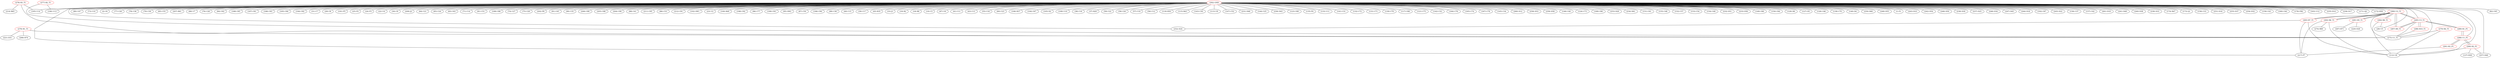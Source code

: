 graph {
	276 [label="(276) R1_T1" color=red]
	221 [label="(221) D31"]
	268 [label="(268) R74"]
	275 [label="(275) U1_T1"]
	277 [label="(277) R2_T1" color=red]
	190 [label="(190) U13"]
	275 [label="(275) U1_T1"]
	278 [label="(278) R3_T1" color=red]
	195 [label="(195) U14"]
	214 [label="(214) R65"]
	275 [label="(275) U1_T1"]
	279 [label="(279) R4_T1" color=red]
	112 [label="(112) U8"]
	275 [label="(275) U1_T1"]
	280 [label="(280) U2_T1" color=red]
	283 [label="(283) R7_T1"]
	284 [label="(284) R8_T1"]
	281 [label="(281) R5_T1"]
	282 [label="(282) R6_T1"]
	285 [label="(285) U3_T1"]
	275 [label="(275) U1_T1"]
	287 [label="(287) R9_T1"]
	281 [label="(281) R5_T1" color=red]
	267 [label="(267) R71"]
	220 [label="(220) D26"]
	280 [label="(280) U2_T1"]
	282 [label="(282) R6_T1" color=red]
	112 [label="(112) U8"]
	274 [label="(274) R80"]
	217 [label="(217) P7"]
	280 [label="(280) U2_T1"]
	283 [label="(283) R7_T1" color=red]
	217 [label="(217) P7"]
	112 [label="(112) U8"]
	252 [label="(252) D24"]
	280 [label="(280) U2_T1"]
	284 [label="(284) R8_T1" color=red]
	28 [label="(28) U5"]
	112 [label="(112) U8"]
	280 [label="(280) U2_T1"]
	285 [label="(285) U3_T1" color=red]
	280 [label="(280) U2_T1"]
	275 [label="(275) U1_T1"]
	287 [label="(287) R9_T1"]
	286 [label="(286) R10_T1"]
	289 [label="(289) R1_P1"]
	286 [label="(286) R10_T1" color=red]
	285 [label="(285) U3_T1"]
	275 [label="(275) U1_T1"]
	287 [label="(287) R9_T1" color=red]
	280 [label="(280) U2_T1"]
	285 [label="(285) U3_T1"]
	288 [label="(288) U1_P1" color=red]
	291 [label="(291) R3_P1"]
	290 [label="(290) R2_P1"]
	289 [label="(289) R1_P1"]
	289 [label="(289) R1_P1" color=red]
	285 [label="(285) U3_T1"]
	288 [label="(288) U1_P1"]
	290 [label="(290) R2_P1" color=red]
	137 [label="(137) R38"]
	257 [label="(257) D48"]
	112 [label="(112) U8"]
	288 [label="(288) U1_P1"]
	291 [label="(291) R3_P1" color=red]
	217 [label="(217) P7"]
	288 [label="(288) U1_P1"]
	292 [label="(292) GND" color=red]
	82 [label="(82) C65"]
	80 [label="(80) C47"]
	73 [label="(73) C10"]
	2 [label="(2) C6"]
	77 [label="(77) C26"]
	78 [label="(78) C36"]
	79 [label="(79) C39"]
	85 [label="(85) C55"]
	207 [label="(207) R61"]
	68 [label="(68) U7"]
	76 [label="(76) C28"]
	84 [label="(84) C62"]
	188 [label="(188) C85"]
	187 [label="(187) C81"]
	186 [label="(186) C83"]
	185 [label="(185) C84"]
	194 [label="(194) C82"]
	190 [label="(190) U13"]
	31 [label="(31) C7"]
	29 [label="(29) C8"]
	191 [label="(191) P5"]
	25 [label="(25) P2"]
	24 [label="(24) P3"]
	22 [label="(22) U4"]
	30 [label="(30) C9"]
	209 [label="(209) J2"]
	195 [label="(195) U14"]
	64 [label="(64) C21"]
	65 [label="(65) C24"]
	83 [label="(83) C63"]
	71 [label="(71) C14"]
	81 [label="(81) C51"]
	189 [label="(189) C86"]
	74 [label="(74) C27"]
	75 [label="(75) C29"]
	202 [label="(202) P6"]
	112 [label="(112) U8"]
	91 [label="(91) C45"]
	90 [label="(90) C35"]
	206 [label="(206) C89"]
	205 [label="(205) C88"]
	204 [label="(204) C90"]
	88 [label="(88) C41"]
	211 [label="(211) C95"]
	86 [label="(86) C53"]
	212 [label="(212) C91"]
	102 [label="(102) SW1"]
	23 [label="(23) U2"]
	100 [label="(100) R49"]
	198 [label="(198) C92"]
	96 [label="(96) C77"]
	199 [label="(199) C93"]
	95 [label="(95) SW2"]
	87 [label="(87) C50"]
	196 [label="(196) C94"]
	28 [label="(28) U5"]
	89 [label="(89) C38"]
	40 [label="(40) C15"]
	39 [label="(39) C17"]
	45 [label="(45) R35"]
	33 [label="(33) J1"]
	19 [label="(19) R2"]
	18 [label="(18) R8"]
	10 [label="(10) C3"]
	67 [label="(67) U6"]
	41 [label="(41) C11"]
	43 [label="(43) C13"]
	55 [label="(55) C18"]
	60 [label="(60) C23"]
	106 [label="(106) R37"]
	104 [label="(104) C67"]
	105 [label="(105) D2"]
	109 [label="(109) U10"]
	38 [label="(38) C16"]
	37 [label="(37) R29"]
	59 [label="(59) C22"]
	58 [label="(58) C20"]
	57 [label="(57) C19"]
	56 [label="(56) C12"]
	119 [label="(119) R50"]
	115 [label="(115) R43"]
	143 [label="(143) C30"]
	113 [label="(113) U9"]
	257 [label="(257) D48"]
	147 [label="(147) C52"]
	231 [label="(231) D46"]
	144 [label="(144) C25"]
	256 [label="(256) D43"]
	123 [label="(123) C69"]
	135 [label="(135) P4"]
	133 [label="(133) U11"]
	141 [label="(141) C31"]
	132 [label="(132) C72"]
	131 [label="(131) C71"]
	130 [label="(130) C79"]
	117 [label="(117) C68"]
	121 [label="(121) C75"]
	142 [label="(142) C32"]
	164 [label="(164) C76"]
	165 [label="(165) C74"]
	167 [label="(167) C78"]
	145 [label="(145) C34"]
	260 [label="(260) D12"]
	258 [label="(258) D53"]
	259 [label="(259) D58"]
	146 [label="(146) C40"]
	124 [label="(124) C73"]
	169 [label="(169) C80"]
	253 [label="(253) D29"]
	234 [label="(234) D61"]
	151 [label="(151) C61"]
	155 [label="(155) C48"]
	152 [label="(152) C57"]
	153 [label="(153) C54"]
	154 [label="(154) C49"]
	232 [label="(232) D51"]
	233 [label="(233) D56"]
	149 [label="(149) C66"]
	150 [label="(150) C64"]
	217 [label="(217) P7"]
	129 [label="(129) D6"]
	127 [label="(127) D5"]
	126 [label="(126) C46"]
	139 [label="(139) C70"]
	140 [label="(140) D4"]
	250 [label="(250) D60"]
	249 [label="(249) D55"]
	1 [label="(1) P1"]
	243 [label="(243) D10"]
	242 [label="(242) D54"]
	248 [label="(248) D50"]
	238 [label="(238) D30"]
	237 [label="(237) D25"]
	246 [label="(246) D34"]
	247 [label="(247) D45"]
	244 [label="(244) D18"]
	192 [label="(192) C87"]
	245 [label="(245) D22"]
	156 [label="(156) C37"]
	157 [label="(157) C42"]
	261 [label="(261) D19"]
	241 [label="(241) D49"]
	240 [label="(240) D38"]
	239 [label="(239) D33"]
	174 [label="(174) R47"]
	173 [label="(173) Q1"]
	158 [label="(158) C33"]
	251 [label="(251) D16"]
	252 [label="(252) D24"]
	255 [label="(255) D37"]
	254 [label="(254) D32"]
	159 [label="(159) C43"]
	160 [label="(160) C44"]
	176 [label="(176) FB2"]
	163 [label="(163) U12"]
	235 [label="(235) D14"]
	236 [label="(236) D17"]
	171 [label="(171) Q2"]
	172 [label="(172) R58"]
	280 [label="(280) U2_T1"]
	285 [label="(285) U3_T1"]
	275 [label="(275) U1_T1"]
	288 [label="(288) U1_P1"]
	276 -- 221
	276 -- 268
	276 -- 275
	277 -- 190
	277 -- 275
	278 -- 195
	278 -- 214
	278 -- 275
	279 -- 112
	279 -- 275
	280 -- 283
	280 -- 284
	280 -- 281
	280 -- 282
	280 -- 285
	280 -- 275
	280 -- 287
	281 -- 267
	281 -- 220
	281 -- 280
	282 -- 112
	282 -- 274
	282 -- 217
	282 -- 280
	283 -- 217
	283 -- 112
	283 -- 252
	283 -- 280
	284 -- 28
	284 -- 112
	284 -- 280
	285 -- 280
	285 -- 275
	285 -- 287
	285 -- 286
	285 -- 289
	286 -- 285
	286 -- 275
	287 -- 280
	287 -- 285
	288 -- 291
	288 -- 290
	288 -- 289
	289 -- 285
	289 -- 288
	290 -- 137
	290 -- 257
	290 -- 112
	290 -- 288
	291 -- 217
	291 -- 288
	292 -- 82
	292 -- 80
	292 -- 73
	292 -- 2
	292 -- 77
	292 -- 78
	292 -- 79
	292 -- 85
	292 -- 207
	292 -- 68
	292 -- 76
	292 -- 84
	292 -- 188
	292 -- 187
	292 -- 186
	292 -- 185
	292 -- 194
	292 -- 190
	292 -- 31
	292 -- 29
	292 -- 191
	292 -- 25
	292 -- 24
	292 -- 22
	292 -- 30
	292 -- 209
	292 -- 195
	292 -- 64
	292 -- 65
	292 -- 83
	292 -- 71
	292 -- 81
	292 -- 189
	292 -- 74
	292 -- 75
	292 -- 202
	292 -- 112
	292 -- 91
	292 -- 90
	292 -- 206
	292 -- 205
	292 -- 204
	292 -- 88
	292 -- 211
	292 -- 86
	292 -- 212
	292 -- 102
	292 -- 23
	292 -- 100
	292 -- 198
	292 -- 96
	292 -- 199
	292 -- 95
	292 -- 87
	292 -- 196
	292 -- 28
	292 -- 89
	292 -- 40
	292 -- 39
	292 -- 45
	292 -- 33
	292 -- 19
	292 -- 18
	292 -- 10
	292 -- 67
	292 -- 41
	292 -- 43
	292 -- 55
	292 -- 60
	292 -- 106
	292 -- 104
	292 -- 105
	292 -- 109
	292 -- 38
	292 -- 37
	292 -- 59
	292 -- 58
	292 -- 57
	292 -- 56
	292 -- 119
	292 -- 115
	292 -- 143
	292 -- 113
	292 -- 257
	292 -- 147
	292 -- 231
	292 -- 144
	292 -- 256
	292 -- 123
	292 -- 135
	292 -- 133
	292 -- 141
	292 -- 132
	292 -- 131
	292 -- 130
	292 -- 117
	292 -- 121
	292 -- 142
	292 -- 164
	292 -- 165
	292 -- 167
	292 -- 145
	292 -- 260
	292 -- 258
	292 -- 259
	292 -- 146
	292 -- 124
	292 -- 169
	292 -- 253
	292 -- 234
	292 -- 151
	292 -- 155
	292 -- 152
	292 -- 153
	292 -- 154
	292 -- 232
	292 -- 233
	292 -- 149
	292 -- 150
	292 -- 217
	292 -- 129
	292 -- 127
	292 -- 126
	292 -- 139
	292 -- 140
	292 -- 250
	292 -- 249
	292 -- 1
	292 -- 243
	292 -- 242
	292 -- 248
	292 -- 238
	292 -- 237
	292 -- 246
	292 -- 247
	292 -- 244
	292 -- 192
	292 -- 245
	292 -- 156
	292 -- 157
	292 -- 261
	292 -- 241
	292 -- 240
	292 -- 239
	292 -- 174
	292 -- 173
	292 -- 158
	292 -- 251
	292 -- 252
	292 -- 255
	292 -- 254
	292 -- 159
	292 -- 160
	292 -- 176
	292 -- 163
	292 -- 235
	292 -- 236
	292 -- 171
	292 -- 172
	292 -- 280
	292 -- 285
	292 -- 275
	292 -- 288
}